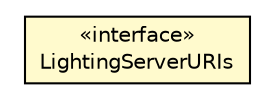 #!/usr/local/bin/dot
#
# Class diagram 
# Generated by UMLGraph version R5_6-24-gf6e263 (http://www.umlgraph.org/)
#

digraph G {
	edge [fontname="Helvetica",fontsize=10,labelfontname="Helvetica",labelfontsize=10];
	node [fontname="Helvetica",fontsize=10,shape=plaintext];
	nodesep=0.25;
	ranksep=0.5;
	// org.universAAL.ontology.lighting.simple.LightingServerURIs
	c13392 [label=<<table title="org.universAAL.ontology.lighting.simple.LightingServerURIs" border="0" cellborder="1" cellspacing="0" cellpadding="2" port="p" bgcolor="lemonChiffon" href="./LightingServerURIs.html">
		<tr><td><table border="0" cellspacing="0" cellpadding="1">
<tr><td align="center" balign="center"> &#171;interface&#187; </td></tr>
<tr><td align="center" balign="center"> LightingServerURIs </td></tr>
		</table></td></tr>
		</table>>, URL="./LightingServerURIs.html", fontname="Helvetica", fontcolor="black", fontsize=10.0];
}

